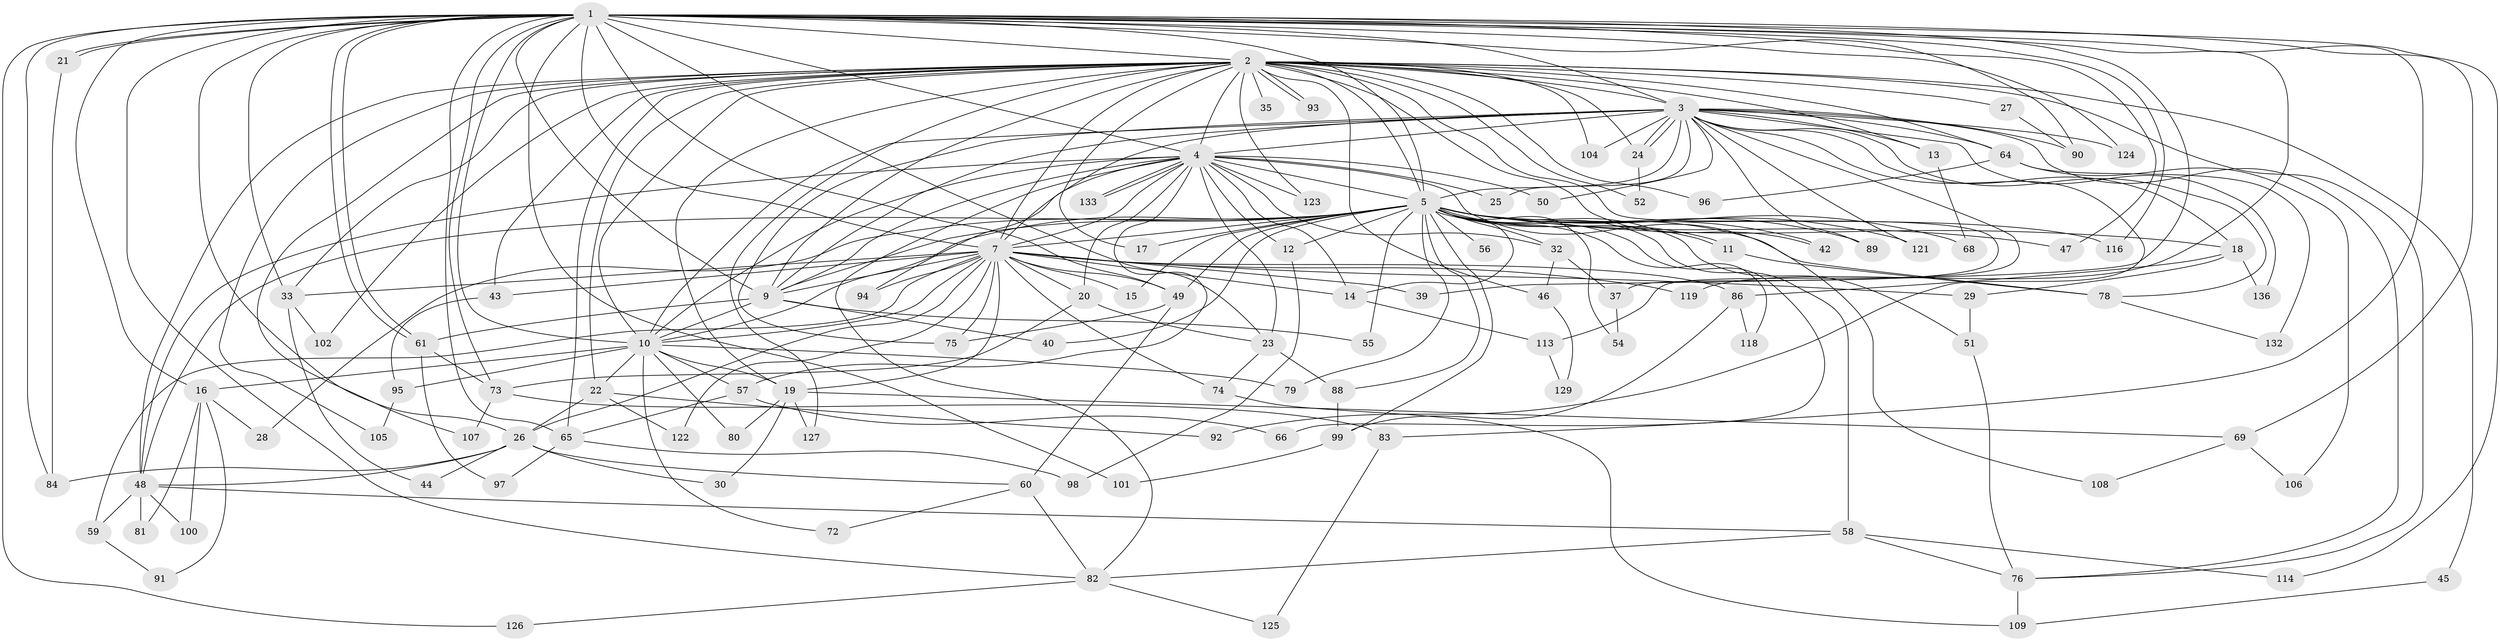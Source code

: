// Generated by graph-tools (version 1.1) at 2025/23/03/03/25 07:23:37]
// undirected, 108 vertices, 246 edges
graph export_dot {
graph [start="1"]
  node [color=gray90,style=filled];
  1 [super="+38"];
  2 [super="+8"];
  3 [super="+62"];
  4 [super="+63"];
  5 [super="+6"];
  7 [super="+77"];
  9;
  10 [super="+41"];
  11;
  12;
  13;
  14 [super="+87"];
  15;
  16;
  17;
  18;
  19 [super="+36"];
  20;
  21;
  22;
  23 [super="+131"];
  24 [super="+31"];
  25;
  26 [super="+128"];
  27;
  28;
  29;
  30;
  32;
  33 [super="+34"];
  35;
  37;
  39;
  40;
  42;
  43;
  44;
  45;
  46;
  47;
  48 [super="+53"];
  49 [super="+117"];
  50;
  51 [super="+135"];
  52;
  54;
  55;
  56;
  57;
  58 [super="+103"];
  59;
  60 [super="+70"];
  61 [super="+71"];
  64;
  65 [super="+67"];
  66;
  68;
  69;
  72;
  73 [super="+120"];
  74;
  75 [super="+112"];
  76 [super="+134"];
  78 [super="+85"];
  79;
  80;
  81;
  82 [super="+115"];
  83;
  84 [super="+137"];
  86;
  88;
  89;
  90 [super="+110"];
  91;
  92;
  93;
  94;
  95;
  96;
  97;
  98;
  99 [super="+111"];
  100;
  101;
  102;
  104;
  105;
  106;
  107;
  108;
  109 [super="+130"];
  113;
  114;
  116;
  118;
  119;
  121;
  122;
  123;
  124;
  125;
  126;
  127;
  129;
  132;
  133;
  136;
  1 -- 2 [weight=2];
  1 -- 3;
  1 -- 4;
  1 -- 5 [weight=2];
  1 -- 7;
  1 -- 9;
  1 -- 10 [weight=2];
  1 -- 16;
  1 -- 21;
  1 -- 21;
  1 -- 23;
  1 -- 26;
  1 -- 39;
  1 -- 47;
  1 -- 61;
  1 -- 61;
  1 -- 65;
  1 -- 69;
  1 -- 82;
  1 -- 83;
  1 -- 84;
  1 -- 101;
  1 -- 114;
  1 -- 116;
  1 -- 124;
  1 -- 126;
  1 -- 119;
  1 -- 49;
  1 -- 73;
  1 -- 33;
  1 -- 90;
  2 -- 3 [weight=2];
  2 -- 4 [weight=2];
  2 -- 5 [weight=4];
  2 -- 7 [weight=2];
  2 -- 9 [weight=2];
  2 -- 10 [weight=2];
  2 -- 13;
  2 -- 35 [weight=2];
  2 -- 37;
  2 -- 42;
  2 -- 46;
  2 -- 48;
  2 -- 52;
  2 -- 76;
  2 -- 93;
  2 -- 93;
  2 -- 102;
  2 -- 105;
  2 -- 107;
  2 -- 127;
  2 -- 64;
  2 -- 17;
  2 -- 19;
  2 -- 22;
  2 -- 27;
  2 -- 96;
  2 -- 33;
  2 -- 104;
  2 -- 43;
  2 -- 45;
  2 -- 123;
  2 -- 65;
  2 -- 24;
  3 -- 4 [weight=2];
  3 -- 5 [weight=2];
  3 -- 7;
  3 -- 9;
  3 -- 10;
  3 -- 13;
  3 -- 18;
  3 -- 24;
  3 -- 24;
  3 -- 25;
  3 -- 50;
  3 -- 64;
  3 -- 75;
  3 -- 89;
  3 -- 90;
  3 -- 92;
  3 -- 104;
  3 -- 113;
  3 -- 121;
  3 -- 124;
  3 -- 136;
  3 -- 76;
  3 -- 78;
  4 -- 5 [weight=2];
  4 -- 7;
  4 -- 9;
  4 -- 10;
  4 -- 12;
  4 -- 14;
  4 -- 20;
  4 -- 25;
  4 -- 32;
  4 -- 50;
  4 -- 57;
  4 -- 94;
  4 -- 108;
  4 -- 123;
  4 -- 133;
  4 -- 133;
  4 -- 23;
  4 -- 82;
  4 -- 48;
  5 -- 7 [weight=2];
  5 -- 9 [weight=2];
  5 -- 10 [weight=2];
  5 -- 11;
  5 -- 11;
  5 -- 14;
  5 -- 17;
  5 -- 28;
  5 -- 32;
  5 -- 40;
  5 -- 48;
  5 -- 49;
  5 -- 51;
  5 -- 58;
  5 -- 78;
  5 -- 88;
  5 -- 89;
  5 -- 99;
  5 -- 116;
  5 -- 118;
  5 -- 121;
  5 -- 66;
  5 -- 68;
  5 -- 12;
  5 -- 15;
  5 -- 79;
  5 -- 18;
  5 -- 42;
  5 -- 47;
  5 -- 54;
  5 -- 55;
  5 -- 56;
  7 -- 9;
  7 -- 10 [weight=2];
  7 -- 15;
  7 -- 19;
  7 -- 20;
  7 -- 29;
  7 -- 33;
  7 -- 39;
  7 -- 43;
  7 -- 49;
  7 -- 59;
  7 -- 74;
  7 -- 75;
  7 -- 94;
  7 -- 119;
  7 -- 122;
  7 -- 14;
  7 -- 26;
  7 -- 86;
  9 -- 10;
  9 -- 40;
  9 -- 55;
  9 -- 61;
  10 -- 16;
  10 -- 22;
  10 -- 57;
  10 -- 72;
  10 -- 79;
  10 -- 80;
  10 -- 95;
  10 -- 19;
  11 -- 78;
  12 -- 98;
  13 -- 68;
  14 -- 113;
  16 -- 28;
  16 -- 81;
  16 -- 91;
  16 -- 100;
  18 -- 29;
  18 -- 86;
  18 -- 136;
  19 -- 30;
  19 -- 69;
  19 -- 80;
  19 -- 127;
  20 -- 23;
  20 -- 73;
  21 -- 84;
  22 -- 26;
  22 -- 92;
  22 -- 122;
  23 -- 74;
  23 -- 88 [weight=2];
  24 -- 52;
  26 -- 30;
  26 -- 44;
  26 -- 60;
  26 -- 84;
  26 -- 48;
  27 -- 90;
  29 -- 51;
  32 -- 37;
  32 -- 46;
  33 -- 44;
  33 -- 102;
  37 -- 54;
  43 -- 95;
  45 -- 109;
  46 -- 129;
  48 -- 100;
  48 -- 81;
  48 -- 58;
  48 -- 59;
  49 -- 60 [weight=2];
  49 -- 75;
  51 -- 76;
  57 -- 65;
  57 -- 66;
  58 -- 76;
  58 -- 82;
  58 -- 114;
  59 -- 91;
  60 -- 72;
  60 -- 82;
  61 -- 73;
  61 -- 97;
  64 -- 96;
  64 -- 106;
  64 -- 132;
  65 -- 97;
  65 -- 98;
  69 -- 106;
  69 -- 108;
  73 -- 83;
  73 -- 107;
  74 -- 109;
  76 -- 109;
  78 -- 132;
  82 -- 125;
  82 -- 126;
  83 -- 125;
  86 -- 118;
  86 -- 99;
  88 -- 99;
  95 -- 105;
  99 -- 101;
  113 -- 129;
}
